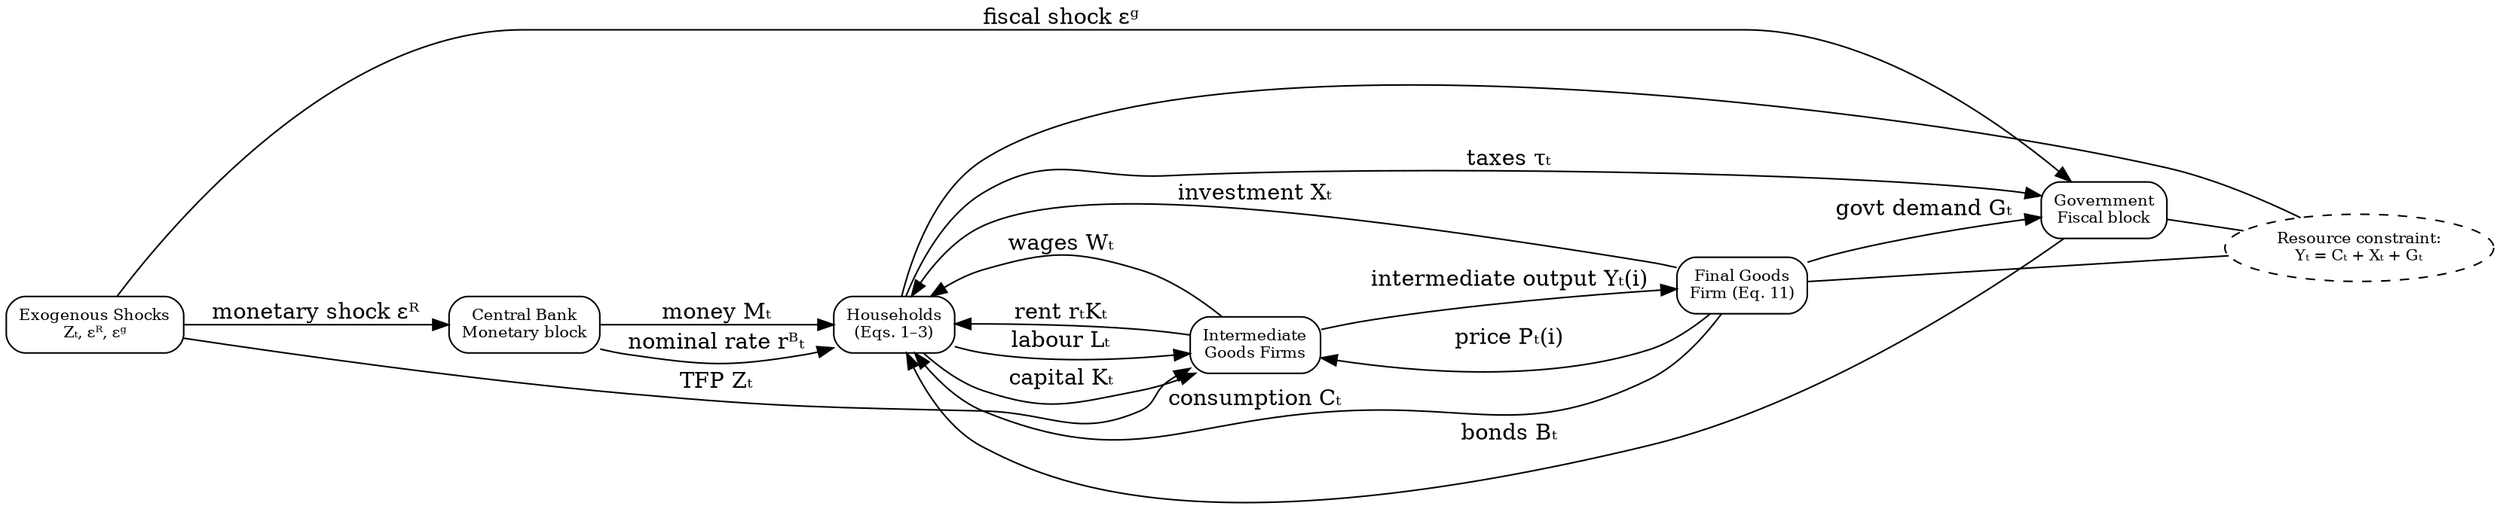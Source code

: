 digraph DSGE_Model_Flow {
    rankdir=LR;
    node [shape=box, style=rounded, fontsize=10];

    H     [label="Households\n(Eqs. 1–3)"];
    IGF   [label="Intermediate\nGoods Firms"];
    FGF   [label="Final Goods\nFirm (Eq. 11)"];
    G     [label="Government\nFiscal block"];
    CB    [label="Central Bank\nMonetary block"];
    Shock [label="Exogenous Shocks\nZₜ, εᴿ, εᵍ"];

    /* Factor markets */
    H   -> IGF [label="labour Lₜ"];
    IGF -> H   [label="wages Wₜ"];
    H   -> IGF [label="capital Kₜ"];
    IGF -> H   [label="rent rₜKₜ"];

    /* Goods market */
    IGF -> FGF [label="intermediate output Yₜ(i)"];
    FGF -> IGF [label="price Pₜ(i)"];
    FGF -> H   [label="consumption Cₜ"];
    FGF -> H   [label="investment Xₜ"];
    FGF -> G   [label="govt demand Gₜ"];

    /* Public sector flows */
    H -> G  [label="taxes τₜ"];
    G -> H  [label="bonds Bₜ"];

    /* Money & nominal rate */
    CB -> H [label="money Mₜ"];
    CB -> H [label="nominal rate rᴮₜ"];

    /* Shocks */
    Shock -> IGF [label="TFP Zₜ"];
    Shock -> CB  [label="monetary shock εᴿ"];
    Shock -> G   [label="fiscal shock εᵍ"];

    /* Resource constraint (15) – bookkeeping only */
    Res  [shape=ellipse, style=dashed,
          label="Resource constraint:\nYₜ = Cₜ + Xₜ + Gₜ"];
    FGF -> Res [arrowhead=none, weight=0];
    H   -> Res [arrowhead=none, weight=0];
    G   -> Res [arrowhead=none, weight=0];
}


